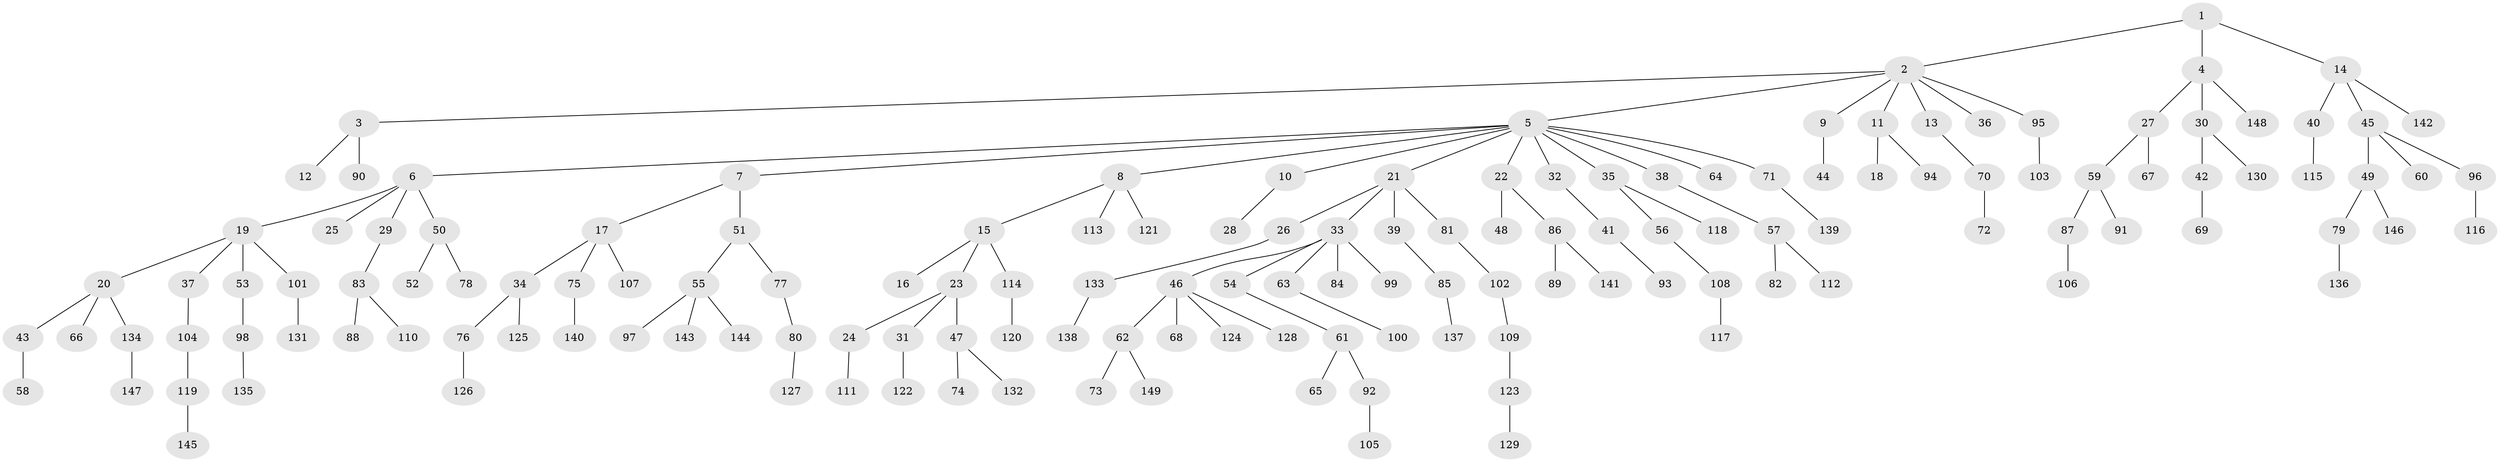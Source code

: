 // coarse degree distribution, {5: 0.04950495049504951, 7: 0.009900990099009901, 2: 0.21782178217821782, 14: 0.009900990099009901, 4: 0.06930693069306931, 1: 0.5742574257425742, 6: 0.009900990099009901, 3: 0.0594059405940594}
// Generated by graph-tools (version 1.1) at 2025/24/03/03/25 07:24:06]
// undirected, 149 vertices, 148 edges
graph export_dot {
graph [start="1"]
  node [color=gray90,style=filled];
  1;
  2;
  3;
  4;
  5;
  6;
  7;
  8;
  9;
  10;
  11;
  12;
  13;
  14;
  15;
  16;
  17;
  18;
  19;
  20;
  21;
  22;
  23;
  24;
  25;
  26;
  27;
  28;
  29;
  30;
  31;
  32;
  33;
  34;
  35;
  36;
  37;
  38;
  39;
  40;
  41;
  42;
  43;
  44;
  45;
  46;
  47;
  48;
  49;
  50;
  51;
  52;
  53;
  54;
  55;
  56;
  57;
  58;
  59;
  60;
  61;
  62;
  63;
  64;
  65;
  66;
  67;
  68;
  69;
  70;
  71;
  72;
  73;
  74;
  75;
  76;
  77;
  78;
  79;
  80;
  81;
  82;
  83;
  84;
  85;
  86;
  87;
  88;
  89;
  90;
  91;
  92;
  93;
  94;
  95;
  96;
  97;
  98;
  99;
  100;
  101;
  102;
  103;
  104;
  105;
  106;
  107;
  108;
  109;
  110;
  111;
  112;
  113;
  114;
  115;
  116;
  117;
  118;
  119;
  120;
  121;
  122;
  123;
  124;
  125;
  126;
  127;
  128;
  129;
  130;
  131;
  132;
  133;
  134;
  135;
  136;
  137;
  138;
  139;
  140;
  141;
  142;
  143;
  144;
  145;
  146;
  147;
  148;
  149;
  1 -- 2;
  1 -- 4;
  1 -- 14;
  2 -- 3;
  2 -- 5;
  2 -- 9;
  2 -- 11;
  2 -- 13;
  2 -- 36;
  2 -- 95;
  3 -- 12;
  3 -- 90;
  4 -- 27;
  4 -- 30;
  4 -- 148;
  5 -- 6;
  5 -- 7;
  5 -- 8;
  5 -- 10;
  5 -- 21;
  5 -- 22;
  5 -- 32;
  5 -- 35;
  5 -- 38;
  5 -- 64;
  5 -- 71;
  6 -- 19;
  6 -- 25;
  6 -- 29;
  6 -- 50;
  7 -- 17;
  7 -- 51;
  8 -- 15;
  8 -- 113;
  8 -- 121;
  9 -- 44;
  10 -- 28;
  11 -- 18;
  11 -- 94;
  13 -- 70;
  14 -- 40;
  14 -- 45;
  14 -- 142;
  15 -- 16;
  15 -- 23;
  15 -- 114;
  17 -- 34;
  17 -- 75;
  17 -- 107;
  19 -- 20;
  19 -- 37;
  19 -- 53;
  19 -- 101;
  20 -- 43;
  20 -- 66;
  20 -- 134;
  21 -- 26;
  21 -- 33;
  21 -- 39;
  21 -- 81;
  22 -- 48;
  22 -- 86;
  23 -- 24;
  23 -- 31;
  23 -- 47;
  24 -- 111;
  26 -- 133;
  27 -- 59;
  27 -- 67;
  29 -- 83;
  30 -- 42;
  30 -- 130;
  31 -- 122;
  32 -- 41;
  33 -- 46;
  33 -- 54;
  33 -- 63;
  33 -- 84;
  33 -- 99;
  34 -- 76;
  34 -- 125;
  35 -- 56;
  35 -- 118;
  37 -- 104;
  38 -- 57;
  39 -- 85;
  40 -- 115;
  41 -- 93;
  42 -- 69;
  43 -- 58;
  45 -- 49;
  45 -- 60;
  45 -- 96;
  46 -- 62;
  46 -- 68;
  46 -- 124;
  46 -- 128;
  47 -- 74;
  47 -- 132;
  49 -- 79;
  49 -- 146;
  50 -- 52;
  50 -- 78;
  51 -- 55;
  51 -- 77;
  53 -- 98;
  54 -- 61;
  55 -- 97;
  55 -- 143;
  55 -- 144;
  56 -- 108;
  57 -- 82;
  57 -- 112;
  59 -- 87;
  59 -- 91;
  61 -- 65;
  61 -- 92;
  62 -- 73;
  62 -- 149;
  63 -- 100;
  70 -- 72;
  71 -- 139;
  75 -- 140;
  76 -- 126;
  77 -- 80;
  79 -- 136;
  80 -- 127;
  81 -- 102;
  83 -- 88;
  83 -- 110;
  85 -- 137;
  86 -- 89;
  86 -- 141;
  87 -- 106;
  92 -- 105;
  95 -- 103;
  96 -- 116;
  98 -- 135;
  101 -- 131;
  102 -- 109;
  104 -- 119;
  108 -- 117;
  109 -- 123;
  114 -- 120;
  119 -- 145;
  123 -- 129;
  133 -- 138;
  134 -- 147;
}
